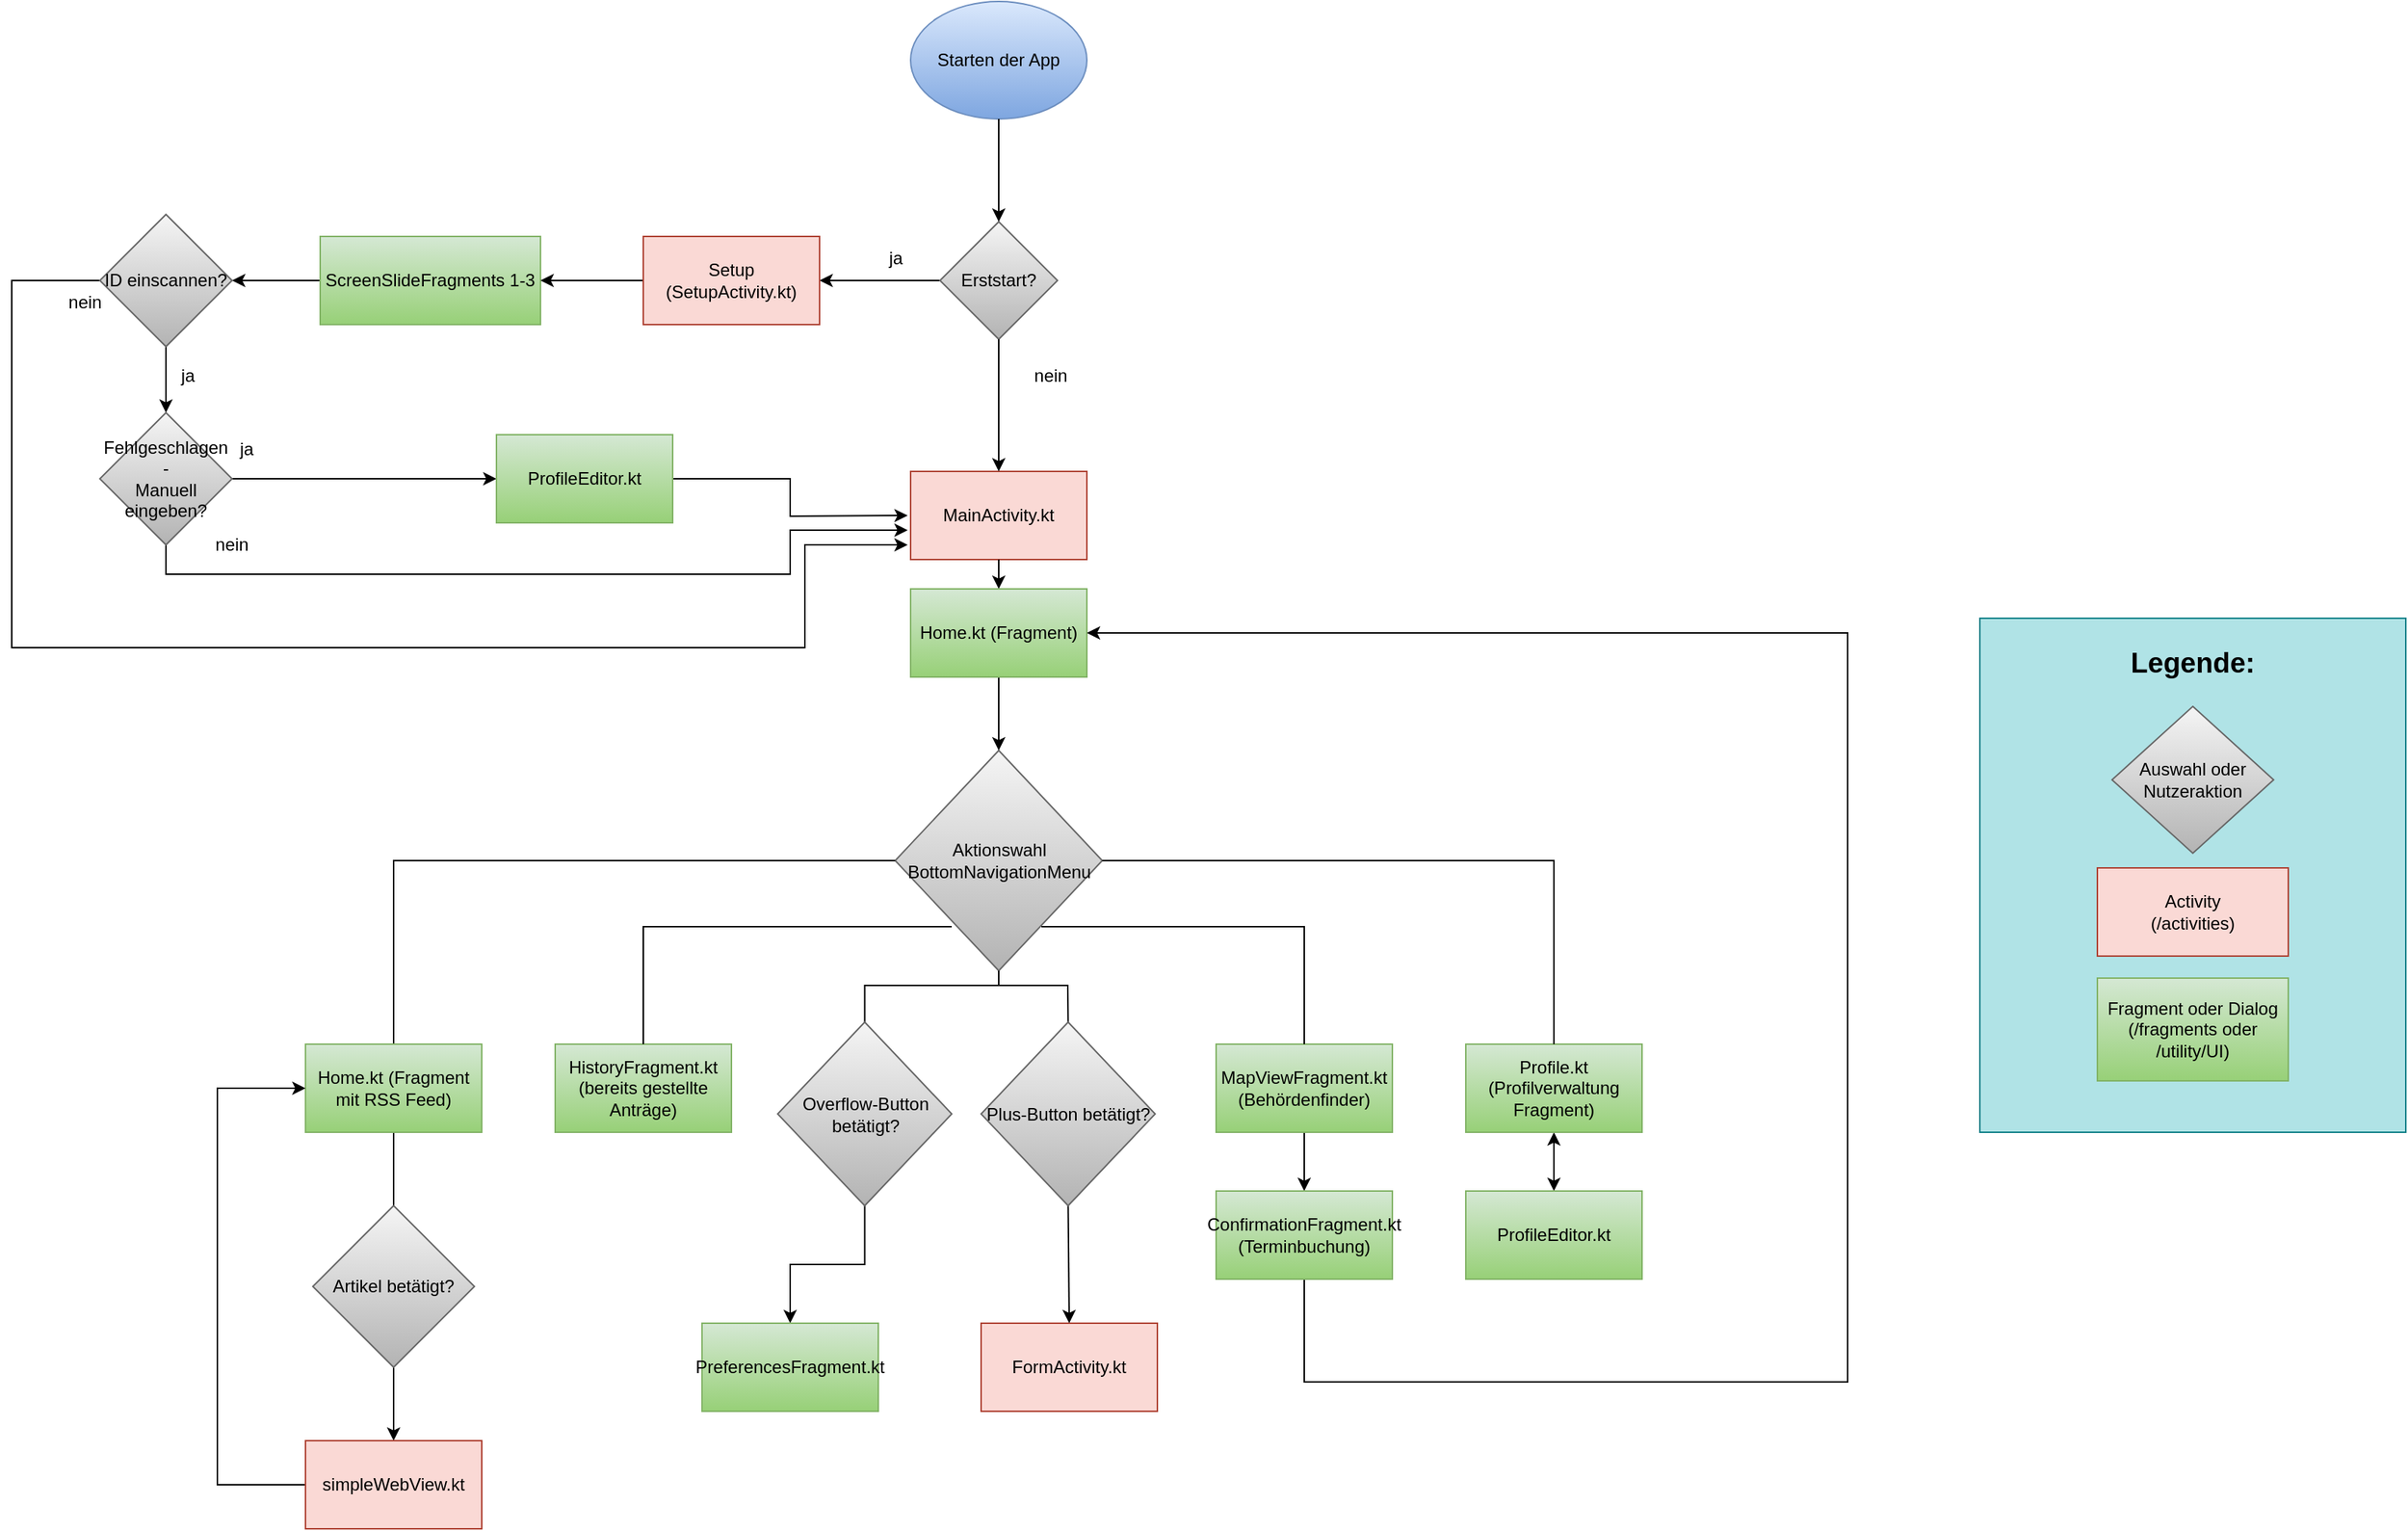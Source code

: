 <mxfile version="20.8.10" type="device"><diagram name="Seite-1" id="L50lLtV3NNkiDKhYqzpt"><mxGraphModel dx="2901" dy="2365" grid="1" gridSize="10" guides="1" tooltips="1" connect="1" arrows="1" fold="1" page="1" pageScale="1" pageWidth="827" pageHeight="1169" math="0" shadow="0"><root><mxCell id="0"/><mxCell id="1" parent="0"/><mxCell id="qvda9gLezYhgNgfrICfw-1" value="Starten der App" style="ellipse;whiteSpace=wrap;html=1;fillColor=#dae8fc;strokeColor=#6c8ebf;gradientColor=#7ea6e0;" parent="1" vertex="1"><mxGeometry x="342" y="-150" width="120" height="80" as="geometry"/></mxCell><mxCell id="qvda9gLezYhgNgfrICfw-2" value="MainActivity.kt" style="rounded=0;whiteSpace=wrap;html=1;fillColor=#fad9d5;strokeColor=#ae4132;" parent="1" vertex="1"><mxGeometry x="342" y="170" width="120" height="60" as="geometry"/></mxCell><mxCell id="qvda9gLezYhgNgfrICfw-3" value="&lt;div&gt;Aktionswahl &lt;br&gt;&lt;/div&gt;&lt;div&gt;BottomNavigationMenu&lt;/div&gt;" style="rhombus;whiteSpace=wrap;html=1;fillColor=#f5f5f5;strokeColor=#666666;gradientColor=#b3b3b3;" parent="1" vertex="1"><mxGeometry x="331.5" y="360" width="141" height="150" as="geometry"/></mxCell><mxCell id="0rtAX2pLEq8T_E-wBas3-22" style="edgeStyle=orthogonalEdgeStyle;rounded=0;orthogonalLoop=1;jettySize=auto;html=1;entryX=0.5;entryY=0;entryDx=0;entryDy=0;startArrow=none;startFill=0;endArrow=classic;endFill=1;" parent="1" source="qvda9gLezYhgNgfrICfw-4" target="0rtAX2pLEq8T_E-wBas3-21" edge="1"><mxGeometry relative="1" as="geometry"/></mxCell><mxCell id="qvda9gLezYhgNgfrICfw-4" value="MapViewFragment.kt&lt;br&gt;(Behördenfinder)" style="rounded=0;whiteSpace=wrap;html=1;fillColor=#d5e8d4;gradientColor=#97d077;strokeColor=#82b366;" parent="1" vertex="1"><mxGeometry x="550" y="560" width="120" height="60" as="geometry"/></mxCell><mxCell id="0rtAX2pLEq8T_E-wBas3-20" style="edgeStyle=orthogonalEdgeStyle;rounded=0;orthogonalLoop=1;jettySize=auto;html=1;entryX=0.5;entryY=0;entryDx=0;entryDy=0;endArrow=classic;endFill=1;startArrow=classic;startFill=1;" parent="1" source="qvda9gLezYhgNgfrICfw-5" target="0rtAX2pLEq8T_E-wBas3-19" edge="1"><mxGeometry relative="1" as="geometry"/></mxCell><mxCell id="qvda9gLezYhgNgfrICfw-5" value="Profile.kt&lt;br&gt;(Profilverwaltung Fragment)" style="rounded=0;whiteSpace=wrap;html=1;fillColor=#d5e8d4;gradientColor=#97d077;strokeColor=#82b366;" parent="1" vertex="1"><mxGeometry x="720" y="560" width="120" height="60" as="geometry"/></mxCell><mxCell id="qvda9gLezYhgNgfrICfw-6" value="HistoryFragment.kt&lt;br&gt;(bereits gestellte Anträge)" style="rounded=0;whiteSpace=wrap;html=1;fillColor=#d5e8d4;strokeColor=#82b366;gradientColor=#97d077;" parent="1" vertex="1"><mxGeometry x="100" y="560" width="120" height="60" as="geometry"/></mxCell><mxCell id="0rtAX2pLEq8T_E-wBas3-18" style="edgeStyle=orthogonalEdgeStyle;rounded=0;orthogonalLoop=1;jettySize=auto;html=1;entryX=0;entryY=0.5;entryDx=0;entryDy=0;endArrow=none;endFill=0;" parent="1" source="qvda9gLezYhgNgfrICfw-7" target="qvda9gLezYhgNgfrICfw-3" edge="1"><mxGeometry relative="1" as="geometry"><Array as="points"><mxPoint x="-10" y="435"/></Array></mxGeometry></mxCell><mxCell id="0rtAX2pLEq8T_E-wBas3-27" style="edgeStyle=orthogonalEdgeStyle;rounded=0;orthogonalLoop=1;jettySize=auto;html=1;entryX=0.5;entryY=0;entryDx=0;entryDy=0;startArrow=none;startFill=0;endArrow=none;endFill=0;" parent="1" source="qvda9gLezYhgNgfrICfw-7" target="0rtAX2pLEq8T_E-wBas3-26" edge="1"><mxGeometry relative="1" as="geometry"/></mxCell><mxCell id="qvda9gLezYhgNgfrICfw-7" value="Home.kt (Fragment mit RSS Feed)" style="rounded=0;whiteSpace=wrap;html=1;fillColor=#d5e8d4;gradientColor=#97d077;strokeColor=#82b366;" parent="1" vertex="1"><mxGeometry x="-70" y="560" width="120" height="60" as="geometry"/></mxCell><mxCell id="qvda9gLezYhgNgfrICfw-8" value="FormActivity.kt" style="rounded=0;whiteSpace=wrap;html=1;fillColor=#fad9d5;strokeColor=#ae4132;rotation=0;" parent="1" vertex="1"><mxGeometry x="390" y="750" width="120" height="60" as="geometry"/></mxCell><mxCell id="0rtAX2pLEq8T_E-wBas3-7" style="edgeStyle=orthogonalEdgeStyle;rounded=0;orthogonalLoop=1;jettySize=auto;html=1;entryX=1;entryY=0.5;entryDx=0;entryDy=0;" parent="1" source="qvda9gLezYhgNgfrICfw-9" target="qvda9gLezYhgNgfrICfw-14" edge="1"><mxGeometry relative="1" as="geometry"/></mxCell><mxCell id="qvda9gLezYhgNgfrICfw-9" value="ScreenSlideFragments 1-3" style="rounded=0;whiteSpace=wrap;html=1;fillColor=#d5e8d4;strokeColor=#82b366;gradientColor=#97d077;" parent="1" vertex="1"><mxGeometry x="-60" y="10" width="150" height="60" as="geometry"/></mxCell><mxCell id="0rtAX2pLEq8T_E-wBas3-3" style="edgeStyle=orthogonalEdgeStyle;rounded=0;orthogonalLoop=1;jettySize=auto;html=1;entryX=1;entryY=0.5;entryDx=0;entryDy=0;" parent="1" source="qvda9gLezYhgNgfrICfw-10" target="0rtAX2pLEq8T_E-wBas3-2" edge="1"><mxGeometry relative="1" as="geometry"/></mxCell><mxCell id="qvda9gLezYhgNgfrICfw-10" value="Erststart?" style="rhombus;whiteSpace=wrap;html=1;fillColor=#f5f5f5;strokeColor=#666666;gradientColor=#b3b3b3;" parent="1" vertex="1"><mxGeometry x="362" width="80" height="80" as="geometry"/></mxCell><mxCell id="qvda9gLezYhgNgfrICfw-11" value="" style="endArrow=classic;html=1;rounded=0;entryX=0.5;entryY=0;entryDx=0;entryDy=0;exitX=0.5;exitY=1;exitDx=0;exitDy=0;" parent="1" source="qvda9gLezYhgNgfrICfw-10" target="qvda9gLezYhgNgfrICfw-2" edge="1"><mxGeometry width="50" height="50" relative="1" as="geometry"><mxPoint x="390" y="110" as="sourcePoint"/><mxPoint x="440" y="60" as="targetPoint"/></mxGeometry></mxCell><mxCell id="qvda9gLezYhgNgfrICfw-12" value="nein" style="text;html=1;align=center;verticalAlign=middle;resizable=0;points=[];autosize=1;strokeColor=none;fillColor=none;" parent="1" vertex="1"><mxGeometry x="412" y="90" width="50" height="30" as="geometry"/></mxCell><mxCell id="0rtAX2pLEq8T_E-wBas3-6" style="edgeStyle=orthogonalEdgeStyle;rounded=0;orthogonalLoop=1;jettySize=auto;html=1;entryX=0.5;entryY=0;entryDx=0;entryDy=0;" parent="1" source="qvda9gLezYhgNgfrICfw-14" target="0rtAX2pLEq8T_E-wBas3-5" edge="1"><mxGeometry relative="1" as="geometry"/></mxCell><mxCell id="0rtAX2pLEq8T_E-wBas3-15" style="edgeStyle=orthogonalEdgeStyle;rounded=0;orthogonalLoop=1;jettySize=auto;html=1;" parent="1" source="qvda9gLezYhgNgfrICfw-14" edge="1"><mxGeometry relative="1" as="geometry"><mxPoint x="340" y="220" as="targetPoint"/><Array as="points"><mxPoint x="-270" y="40"/><mxPoint x="-270" y="290"/><mxPoint x="270" y="290"/><mxPoint x="270" y="220"/></Array></mxGeometry></mxCell><mxCell id="qvda9gLezYhgNgfrICfw-14" value="ID einscannen?" style="rhombus;whiteSpace=wrap;html=1;fillColor=#f5f5f5;strokeColor=#666666;gradientColor=#b3b3b3;" parent="1" vertex="1"><mxGeometry x="-210" y="-5" width="90" height="90" as="geometry"/></mxCell><mxCell id="qvda9gLezYhgNgfrICfw-15" value="" style="endArrow=classic;html=1;rounded=0;exitX=0.5;exitY=1;exitDx=0;exitDy=0;entryX=0.5;entryY=0;entryDx=0;entryDy=0;" parent="1" source="qvda9gLezYhgNgfrICfw-1" target="qvda9gLezYhgNgfrICfw-10" edge="1"><mxGeometry width="50" height="50" relative="1" as="geometry"><mxPoint x="390" y="110" as="sourcePoint"/><mxPoint x="440" y="60" as="targetPoint"/></mxGeometry></mxCell><mxCell id="qvda9gLezYhgNgfrICfw-18" value="nein" style="text;html=1;strokeColor=none;fillColor=none;align=center;verticalAlign=middle;whiteSpace=wrap;rounded=0;" parent="1" vertex="1"><mxGeometry x="-250" y="40" width="60" height="30" as="geometry"/></mxCell><mxCell id="qvda9gLezYhgNgfrICfw-22" value="ja" style="text;html=1;strokeColor=none;fillColor=none;align=center;verticalAlign=middle;whiteSpace=wrap;rounded=0;" parent="1" vertex="1"><mxGeometry x="302" y="10" width="60" height="30" as="geometry"/></mxCell><mxCell id="qvda9gLezYhgNgfrICfw-23" value="" style="endArrow=classic;html=1;rounded=0;entryX=0.5;entryY=0;entryDx=0;entryDy=0;exitX=0.5;exitY=1;exitDx=0;exitDy=0;" parent="1" source="qvda9gLezYhgNgfrICfw-2" target="0rtAX2pLEq8T_E-wBas3-16" edge="1"><mxGeometry width="50" height="50" relative="1" as="geometry"><mxPoint x="390" y="250" as="sourcePoint"/><mxPoint x="440" y="200" as="targetPoint"/></mxGeometry></mxCell><mxCell id="qvda9gLezYhgNgfrICfw-26" value="" style="endArrow=none;html=1;rounded=0;entryX=0.5;entryY=0;entryDx=0;entryDy=0;" parent="1" target="qvda9gLezYhgNgfrICfw-6" edge="1"><mxGeometry width="50" height="50" relative="1" as="geometry"><mxPoint x="370" y="480" as="sourcePoint"/><mxPoint x="400" y="445" as="targetPoint"/><Array as="points"><mxPoint x="160" y="480"/></Array></mxGeometry></mxCell><mxCell id="qvda9gLezYhgNgfrICfw-27" value="" style="endArrow=none;html=1;rounded=0;exitX=1;exitY=0.5;exitDx=0;exitDy=0;entryX=0.5;entryY=0;entryDx=0;entryDy=0;" parent="1" source="qvda9gLezYhgNgfrICfw-3" target="qvda9gLezYhgNgfrICfw-5" edge="1"><mxGeometry width="50" height="50" relative="1" as="geometry"><mxPoint x="410" y="620" as="sourcePoint"/><mxPoint x="400" y="445" as="targetPoint"/><Array as="points"><mxPoint x="780" y="435"/><mxPoint x="780" y="560"/></Array></mxGeometry></mxCell><mxCell id="qvda9gLezYhgNgfrICfw-29" value="" style="endArrow=none;html=1;rounded=0;exitX=0.5;exitY=0;exitDx=0;exitDy=0;startArrow=none;" parent="1" source="0rtAX2pLEq8T_E-wBas3-24" edge="1"><mxGeometry width="50" height="50" relative="1" as="geometry"><mxPoint x="350" y="495" as="sourcePoint"/><mxPoint x="400" y="520" as="targetPoint"/><Array as="points"><mxPoint x="449" y="520"/></Array></mxGeometry></mxCell><mxCell id="qvda9gLezYhgNgfrICfw-30" value="" style="endArrow=none;html=1;rounded=0;entryX=0.5;entryY=0;entryDx=0;entryDy=0;exitX=0.706;exitY=0.8;exitDx=0;exitDy=0;exitPerimeter=0;" parent="1" source="qvda9gLezYhgNgfrICfw-3" target="qvda9gLezYhgNgfrICfw-4" edge="1"><mxGeometry width="50" height="50" relative="1" as="geometry"><mxPoint x="580" y="510" as="sourcePoint"/><mxPoint x="400" y="445" as="targetPoint"/><Array as="points"><mxPoint x="610" y="480"/></Array></mxGeometry></mxCell><mxCell id="0rtAX2pLEq8T_E-wBas3-4" style="edgeStyle=orthogonalEdgeStyle;rounded=0;orthogonalLoop=1;jettySize=auto;html=1;entryX=1;entryY=0.5;entryDx=0;entryDy=0;" parent="1" source="0rtAX2pLEq8T_E-wBas3-2" target="qvda9gLezYhgNgfrICfw-9" edge="1"><mxGeometry relative="1" as="geometry"/></mxCell><mxCell id="0rtAX2pLEq8T_E-wBas3-2" value="Setup&lt;br&gt;(SetupActivity.kt)" style="rounded=0;whiteSpace=wrap;html=1;fillColor=#fad9d5;strokeColor=#ae4132;" parent="1" vertex="1"><mxGeometry x="160" y="10" width="120" height="60" as="geometry"/></mxCell><mxCell id="0rtAX2pLEq8T_E-wBas3-10" style="edgeStyle=orthogonalEdgeStyle;rounded=0;orthogonalLoop=1;jettySize=auto;html=1;entryX=0;entryY=0.5;entryDx=0;entryDy=0;" parent="1" source="0rtAX2pLEq8T_E-wBas3-5" target="0rtAX2pLEq8T_E-wBas3-9" edge="1"><mxGeometry relative="1" as="geometry"/></mxCell><mxCell id="0rtAX2pLEq8T_E-wBas3-11" style="edgeStyle=orthogonalEdgeStyle;rounded=0;orthogonalLoop=1;jettySize=auto;html=1;exitX=0.5;exitY=1;exitDx=0;exitDy=0;" parent="1" source="0rtAX2pLEq8T_E-wBas3-5" edge="1"><mxGeometry relative="1" as="geometry"><mxPoint x="340" y="210" as="targetPoint"/><Array as="points"><mxPoint x="-165" y="240"/><mxPoint x="260" y="240"/><mxPoint x="260" y="210"/></Array></mxGeometry></mxCell><mxCell id="0rtAX2pLEq8T_E-wBas3-5" value="Fehlgeschlagen -&lt;br&gt;Manuell eingeben?" style="rhombus;whiteSpace=wrap;html=1;fillColor=#f5f5f5;strokeColor=#666666;gradientColor=#b3b3b3;" parent="1" vertex="1"><mxGeometry x="-210" y="130" width="90" height="90" as="geometry"/></mxCell><mxCell id="0rtAX2pLEq8T_E-wBas3-8" value="ja" style="text;html=1;strokeColor=none;fillColor=none;align=center;verticalAlign=middle;whiteSpace=wrap;rounded=0;" parent="1" vertex="1"><mxGeometry x="-180" y="90" width="60" height="30" as="geometry"/></mxCell><mxCell id="0rtAX2pLEq8T_E-wBas3-12" style="edgeStyle=orthogonalEdgeStyle;rounded=0;orthogonalLoop=1;jettySize=auto;html=1;" parent="1" source="0rtAX2pLEq8T_E-wBas3-9" edge="1"><mxGeometry relative="1" as="geometry"><mxPoint x="340" y="200" as="targetPoint"/></mxGeometry></mxCell><mxCell id="0rtAX2pLEq8T_E-wBas3-9" value="ProfileEditor.kt" style="rounded=0;whiteSpace=wrap;html=1;fillColor=#d5e8d4;gradientColor=#97d077;strokeColor=#82b366;" parent="1" vertex="1"><mxGeometry x="60" y="145" width="120" height="60" as="geometry"/></mxCell><mxCell id="0rtAX2pLEq8T_E-wBas3-13" value="ja" style="text;html=1;strokeColor=none;fillColor=none;align=center;verticalAlign=middle;whiteSpace=wrap;rounded=0;" parent="1" vertex="1"><mxGeometry x="-140" y="140" width="60" height="30" as="geometry"/></mxCell><mxCell id="0rtAX2pLEq8T_E-wBas3-14" value="nein" style="text;html=1;strokeColor=none;fillColor=none;align=center;verticalAlign=middle;whiteSpace=wrap;rounded=0;" parent="1" vertex="1"><mxGeometry x="-150" y="205" width="60" height="30" as="geometry"/></mxCell><mxCell id="0rtAX2pLEq8T_E-wBas3-17" style="edgeStyle=orthogonalEdgeStyle;rounded=0;orthogonalLoop=1;jettySize=auto;html=1;entryX=0.5;entryY=0;entryDx=0;entryDy=0;" parent="1" source="0rtAX2pLEq8T_E-wBas3-16" target="qvda9gLezYhgNgfrICfw-3" edge="1"><mxGeometry relative="1" as="geometry"/></mxCell><mxCell id="0rtAX2pLEq8T_E-wBas3-16" value="Home.kt (Fragment)" style="rounded=0;whiteSpace=wrap;html=1;fillColor=#d5e8d4;gradientColor=#97d077;strokeColor=#82b366;" parent="1" vertex="1"><mxGeometry x="342" y="250" width="120" height="60" as="geometry"/></mxCell><mxCell id="0rtAX2pLEq8T_E-wBas3-19" value="ProfileEditor.kt" style="rounded=0;whiteSpace=wrap;html=1;fillColor=#d5e8d4;gradientColor=#97d077;strokeColor=#82b366;" parent="1" vertex="1"><mxGeometry x="720" y="660" width="120" height="60" as="geometry"/></mxCell><mxCell id="0rtAX2pLEq8T_E-wBas3-23" style="edgeStyle=orthogonalEdgeStyle;rounded=0;orthogonalLoop=1;jettySize=auto;html=1;entryX=1;entryY=0.5;entryDx=0;entryDy=0;startArrow=none;startFill=0;endArrow=classic;endFill=1;" parent="1" source="0rtAX2pLEq8T_E-wBas3-21" target="0rtAX2pLEq8T_E-wBas3-16" edge="1"><mxGeometry relative="1" as="geometry"><Array as="points"><mxPoint x="610" y="790"/><mxPoint x="980" y="790"/><mxPoint x="980" y="280"/></Array></mxGeometry></mxCell><mxCell id="0rtAX2pLEq8T_E-wBas3-21" value="ConfirmationFragment.kt&lt;br&gt;(Terminbuchung)" style="rounded=0;whiteSpace=wrap;html=1;fillColor=#d5e8d4;gradientColor=#97d077;strokeColor=#82b366;" parent="1" vertex="1"><mxGeometry x="550" y="660" width="120" height="60" as="geometry"/></mxCell><mxCell id="0rtAX2pLEq8T_E-wBas3-25" value="" style="endArrow=none;html=1;rounded=0;exitX=0.5;exitY=0;exitDx=0;exitDy=0;entryX=0.5;entryY=1;entryDx=0;entryDy=0;endFill=0;startArrow=classic;startFill=1;" parent="1" source="qvda9gLezYhgNgfrICfw-8" target="0rtAX2pLEq8T_E-wBas3-24" edge="1"><mxGeometry width="50" height="50" relative="1" as="geometry"><mxPoint x="402" y="680" as="sourcePoint"/><mxPoint x="402" y="510" as="targetPoint"/><Array as="points"/></mxGeometry></mxCell><mxCell id="0rtAX2pLEq8T_E-wBas3-24" value="&lt;div&gt;Plus-Button betätigt?&lt;/div&gt;" style="rhombus;whiteSpace=wrap;html=1;fillColor=#f5f5f5;strokeColor=#666666;gradientColor=#b3b3b3;" parent="1" vertex="1"><mxGeometry x="390" y="545" width="118.5" height="125" as="geometry"/></mxCell><mxCell id="0rtAX2pLEq8T_E-wBas3-29" style="edgeStyle=orthogonalEdgeStyle;rounded=0;orthogonalLoop=1;jettySize=auto;html=1;entryX=0.5;entryY=0;entryDx=0;entryDy=0;startArrow=none;startFill=0;endArrow=classic;endFill=1;" parent="1" source="0rtAX2pLEq8T_E-wBas3-26" target="0rtAX2pLEq8T_E-wBas3-28" edge="1"><mxGeometry relative="1" as="geometry"/></mxCell><mxCell id="0rtAX2pLEq8T_E-wBas3-26" value="&lt;div&gt;Artikel betätigt?&lt;/div&gt;" style="rhombus;whiteSpace=wrap;html=1;fillColor=#f5f5f5;strokeColor=#666666;gradientColor=#b3b3b3;" parent="1" vertex="1"><mxGeometry x="-65" y="670" width="110" height="110" as="geometry"/></mxCell><mxCell id="0rtAX2pLEq8T_E-wBas3-30" style="edgeStyle=orthogonalEdgeStyle;rounded=0;orthogonalLoop=1;jettySize=auto;html=1;entryX=0;entryY=0.5;entryDx=0;entryDy=0;startArrow=none;startFill=0;endArrow=classic;endFill=1;" parent="1" source="0rtAX2pLEq8T_E-wBas3-28" target="qvda9gLezYhgNgfrICfw-7" edge="1"><mxGeometry relative="1" as="geometry"><Array as="points"><mxPoint x="-130" y="860"/><mxPoint x="-130" y="590"/></Array></mxGeometry></mxCell><mxCell id="0rtAX2pLEq8T_E-wBas3-28" value="simpleWebView.kt" style="rounded=0;whiteSpace=wrap;html=1;fillColor=#fad9d5;strokeColor=#ae4132;rotation=0;" parent="1" vertex="1"><mxGeometry x="-70" y="830" width="120" height="60" as="geometry"/></mxCell><mxCell id="0rtAX2pLEq8T_E-wBas3-31" value="&lt;b style=&quot;font-size: 19px;&quot;&gt;Legende:&lt;br&gt;&lt;/b&gt;&lt;br&gt;&lt;br&gt;&lt;br&gt;&lt;br&gt;&lt;br&gt;&lt;br&gt;&lt;br&gt;&lt;br&gt;&lt;br&gt;&lt;br&gt;&lt;br&gt;&lt;br&gt;&lt;br&gt;&lt;br&gt;&lt;br&gt;&lt;br&gt;&lt;br&gt;&lt;br&gt;&lt;br&gt;&lt;br&gt;" style="rounded=0;whiteSpace=wrap;html=1;fillColor=#b0e3e6;strokeColor=#0e8088;" parent="1" vertex="1"><mxGeometry x="1070" y="270" width="290" height="350" as="geometry"/></mxCell><mxCell id="0rtAX2pLEq8T_E-wBas3-32" value="Fragment oder Dialog&lt;br&gt;(/fragments oder /utility/UI)" style="rounded=0;whiteSpace=wrap;html=1;fillColor=#d5e8d4;gradientColor=#97d077;strokeColor=#82b366;" parent="1" vertex="1"><mxGeometry x="1150" y="515" width="130" height="70" as="geometry"/></mxCell><mxCell id="0rtAX2pLEq8T_E-wBas3-33" value="Activity&lt;br&gt;(/activities)" style="rounded=0;whiteSpace=wrap;html=1;fillColor=#fad9d5;strokeColor=#ae4132;" parent="1" vertex="1"><mxGeometry x="1150" y="440" width="130" height="60" as="geometry"/></mxCell><mxCell id="0rtAX2pLEq8T_E-wBas3-34" value="&lt;div&gt;Auswahl oder Nutzeraktion&lt;/div&gt;" style="rhombus;whiteSpace=wrap;html=1;fillColor=#f5f5f5;strokeColor=#666666;gradientColor=#b3b3b3;" parent="1" vertex="1"><mxGeometry x="1160" y="330" width="110" height="100" as="geometry"/></mxCell><mxCell id="zXnxnNvrY-rfukZ5czTK-2" style="edgeStyle=orthogonalEdgeStyle;rounded=0;orthogonalLoop=1;jettySize=auto;html=1;entryX=0.5;entryY=1;entryDx=0;entryDy=0;endArrow=none;endFill=0;" edge="1" parent="1" source="zXnxnNvrY-rfukZ5czTK-1" target="qvda9gLezYhgNgfrICfw-3"><mxGeometry relative="1" as="geometry"><Array as="points"><mxPoint x="311" y="520"/><mxPoint x="402" y="520"/></Array></mxGeometry></mxCell><mxCell id="zXnxnNvrY-rfukZ5czTK-5" style="edgeStyle=orthogonalEdgeStyle;rounded=0;orthogonalLoop=1;jettySize=auto;html=1;entryX=0.5;entryY=0;entryDx=0;entryDy=0;endArrow=classic;endFill=1;" edge="1" parent="1" source="zXnxnNvrY-rfukZ5czTK-1" target="zXnxnNvrY-rfukZ5czTK-4"><mxGeometry relative="1" as="geometry"/></mxCell><mxCell id="zXnxnNvrY-rfukZ5czTK-1" value="&lt;div&gt;Overflow-Button betätigt?&lt;/div&gt;" style="rhombus;whiteSpace=wrap;html=1;fillColor=#f5f5f5;strokeColor=#666666;gradientColor=#b3b3b3;" vertex="1" parent="1"><mxGeometry x="251.5" y="545" width="118.5" height="125" as="geometry"/></mxCell><mxCell id="zXnxnNvrY-rfukZ5czTK-4" value="PreferencesFragment.kt" style="rounded=0;whiteSpace=wrap;html=1;fillColor=#d5e8d4;strokeColor=#82b366;gradientColor=#97d077;" vertex="1" parent="1"><mxGeometry x="200" y="750" width="120" height="60" as="geometry"/></mxCell></root></mxGraphModel></diagram></mxfile>